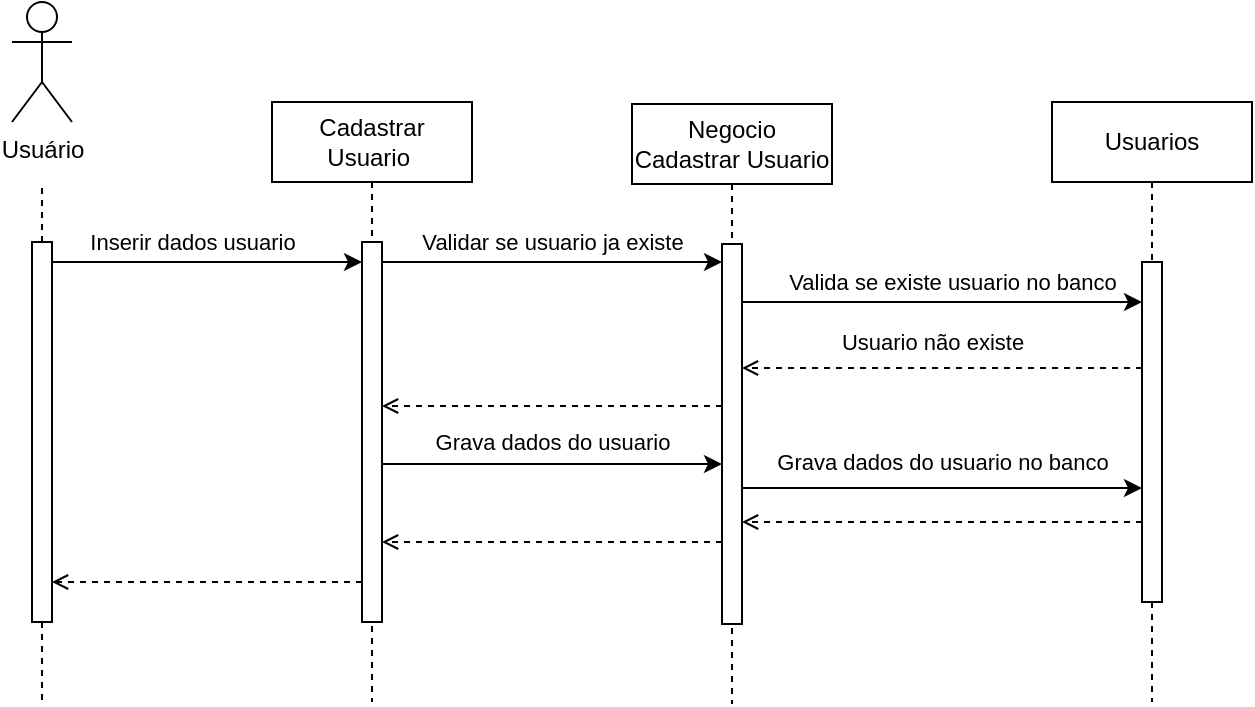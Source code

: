 <mxfile version="21.0.10" type="device"><diagram name="Page-1" id="2YBvvXClWsGukQMizWep"><mxGraphModel dx="1730" dy="1584" grid="1" gridSize="10" guides="1" tooltips="1" connect="1" arrows="1" fold="1" page="1" pageScale="1" pageWidth="850" pageHeight="1100" math="0" shadow="0"><root><mxCell id="0"/><mxCell id="1" parent="0"/><mxCell id="aM9ryv3xv72pqoxQDRHE-1" value="Cadastrar Usuario&amp;nbsp;" style="shape=umlLifeline;perimeter=lifelinePerimeter;whiteSpace=wrap;html=1;container=0;dropTarget=0;collapsible=0;recursiveResize=0;outlineConnect=0;portConstraint=eastwest;newEdgeStyle={&quot;edgeStyle&quot;:&quot;elbowEdgeStyle&quot;,&quot;elbow&quot;:&quot;vertical&quot;,&quot;curved&quot;:0,&quot;rounded&quot;:0};" parent="1" vertex="1"><mxGeometry x="40" y="40" width="100" height="300" as="geometry"/></mxCell><mxCell id="aM9ryv3xv72pqoxQDRHE-2" value="" style="html=1;points=[];perimeter=orthogonalPerimeter;outlineConnect=0;targetShapes=umlLifeline;portConstraint=eastwest;newEdgeStyle={&quot;edgeStyle&quot;:&quot;elbowEdgeStyle&quot;,&quot;elbow&quot;:&quot;vertical&quot;,&quot;curved&quot;:0,&quot;rounded&quot;:0};" parent="aM9ryv3xv72pqoxQDRHE-1" vertex="1"><mxGeometry x="45" y="70" width="10" height="190" as="geometry"/></mxCell><mxCell id="aM9ryv3xv72pqoxQDRHE-5" value="Negocio&lt;br&gt;Cadastrar Usuario" style="shape=umlLifeline;perimeter=lifelinePerimeter;whiteSpace=wrap;html=1;container=0;dropTarget=0;collapsible=0;recursiveResize=0;outlineConnect=0;portConstraint=eastwest;newEdgeStyle={&quot;edgeStyle&quot;:&quot;elbowEdgeStyle&quot;,&quot;elbow&quot;:&quot;vertical&quot;,&quot;curved&quot;:0,&quot;rounded&quot;:0};" parent="1" vertex="1"><mxGeometry x="220" y="41" width="100" height="300" as="geometry"/></mxCell><mxCell id="aM9ryv3xv72pqoxQDRHE-6" value="" style="html=1;points=[];perimeter=orthogonalPerimeter;outlineConnect=0;targetShapes=umlLifeline;portConstraint=eastwest;newEdgeStyle={&quot;edgeStyle&quot;:&quot;elbowEdgeStyle&quot;,&quot;elbow&quot;:&quot;vertical&quot;,&quot;curved&quot;:0,&quot;rounded&quot;:0};" parent="aM9ryv3xv72pqoxQDRHE-5" vertex="1"><mxGeometry x="45" y="70" width="10" height="190" as="geometry"/></mxCell><mxCell id="0tl0580twyws3ABmrivY-3" value="Usuário" style="shape=umlActor;verticalLabelPosition=bottom;verticalAlign=top;html=1;outlineConnect=0;" parent="1" vertex="1"><mxGeometry x="-90" y="-10" width="30" height="60" as="geometry"/></mxCell><mxCell id="0tl0580twyws3ABmrivY-11" style="edgeStyle=elbowEdgeStyle;rounded=0;orthogonalLoop=1;jettySize=auto;html=1;elbow=vertical;curved=0;dashed=1;endArrow=none;endFill=0;" parent="1" source="0tl0580twyws3ABmrivY-9" edge="1"><mxGeometry relative="1" as="geometry"><mxPoint x="-75" y="80" as="targetPoint"/></mxGeometry></mxCell><mxCell id="0tl0580twyws3ABmrivY-12" style="edgeStyle=elbowEdgeStyle;rounded=0;orthogonalLoop=1;jettySize=auto;html=1;elbow=vertical;curved=0;" parent="1" source="0tl0580twyws3ABmrivY-9" target="aM9ryv3xv72pqoxQDRHE-2" edge="1"><mxGeometry relative="1" as="geometry"><Array as="points"><mxPoint y="120"/></Array></mxGeometry></mxCell><mxCell id="0tl0580twyws3ABmrivY-15" value="Inserir dados usuario" style="edgeLabel;html=1;align=center;verticalAlign=middle;resizable=0;points=[];" parent="0tl0580twyws3ABmrivY-12" vertex="1" connectable="0"><mxGeometry x="-0.768" relative="1" as="geometry"><mxPoint x="52" y="-10" as="offset"/></mxGeometry></mxCell><mxCell id="0tl0580twyws3ABmrivY-32" style="edgeStyle=elbowEdgeStyle;rounded=0;orthogonalLoop=1;jettySize=auto;html=1;elbow=vertical;curved=0;dashed=1;endArrow=none;endFill=0;" parent="1" source="0tl0580twyws3ABmrivY-9" edge="1"><mxGeometry relative="1" as="geometry"><mxPoint x="-75" y="340" as="targetPoint"/></mxGeometry></mxCell><mxCell id="0tl0580twyws3ABmrivY-9" value="" style="html=1;points=[];perimeter=orthogonalPerimeter;outlineConnect=0;targetShapes=umlLifeline;portConstraint=eastwest;newEdgeStyle={&quot;edgeStyle&quot;:&quot;elbowEdgeStyle&quot;,&quot;elbow&quot;:&quot;vertical&quot;,&quot;curved&quot;:0,&quot;rounded&quot;:0};" parent="1" vertex="1"><mxGeometry x="-80" y="110" width="10" height="190" as="geometry"/></mxCell><mxCell id="0tl0580twyws3ABmrivY-13" value="Usuarios" style="shape=umlLifeline;perimeter=lifelinePerimeter;whiteSpace=wrap;html=1;container=0;dropTarget=0;collapsible=0;recursiveResize=0;outlineConnect=0;portConstraint=eastwest;newEdgeStyle={&quot;edgeStyle&quot;:&quot;elbowEdgeStyle&quot;,&quot;elbow&quot;:&quot;vertical&quot;,&quot;curved&quot;:0,&quot;rounded&quot;:0};" parent="1" vertex="1"><mxGeometry x="430" y="40" width="100" height="300" as="geometry"/></mxCell><mxCell id="0tl0580twyws3ABmrivY-14" value="" style="html=1;points=[];perimeter=orthogonalPerimeter;outlineConnect=0;targetShapes=umlLifeline;portConstraint=eastwest;newEdgeStyle={&quot;edgeStyle&quot;:&quot;elbowEdgeStyle&quot;,&quot;elbow&quot;:&quot;vertical&quot;,&quot;curved&quot;:0,&quot;rounded&quot;:0};" parent="0tl0580twyws3ABmrivY-13" vertex="1"><mxGeometry x="45" y="80" width="10" height="170" as="geometry"/></mxCell><mxCell id="0tl0580twyws3ABmrivY-18" style="edgeStyle=elbowEdgeStyle;rounded=0;orthogonalLoop=1;jettySize=auto;html=1;elbow=vertical;curved=0;" parent="1" source="aM9ryv3xv72pqoxQDRHE-2" target="aM9ryv3xv72pqoxQDRHE-6" edge="1"><mxGeometry relative="1" as="geometry"><Array as="points"><mxPoint x="180" y="120"/></Array></mxGeometry></mxCell><mxCell id="0tl0580twyws3ABmrivY-19" value="Validar se usuario ja existe" style="edgeLabel;html=1;align=center;verticalAlign=middle;resizable=0;points=[];" parent="0tl0580twyws3ABmrivY-18" vertex="1" connectable="0"><mxGeometry x="-0.141" y="-1" relative="1" as="geometry"><mxPoint x="12" y="-11" as="offset"/></mxGeometry></mxCell><mxCell id="0tl0580twyws3ABmrivY-20" style="edgeStyle=elbowEdgeStyle;rounded=0;orthogonalLoop=1;jettySize=auto;html=1;elbow=vertical;curved=0;" parent="1" source="aM9ryv3xv72pqoxQDRHE-6" target="0tl0580twyws3ABmrivY-14" edge="1"><mxGeometry relative="1" as="geometry"><Array as="points"><mxPoint x="375" y="140"/></Array></mxGeometry></mxCell><mxCell id="0tl0580twyws3ABmrivY-21" value="Valida se existe usuario no banco" style="edgeLabel;html=1;align=center;verticalAlign=middle;resizable=0;points=[];" parent="0tl0580twyws3ABmrivY-20" vertex="1" connectable="0"><mxGeometry x="-0.26" y="-2" relative="1" as="geometry"><mxPoint x="31" y="-12" as="offset"/></mxGeometry></mxCell><mxCell id="0tl0580twyws3ABmrivY-22" style="edgeStyle=elbowEdgeStyle;rounded=0;orthogonalLoop=1;jettySize=auto;html=1;elbow=vertical;curved=0;dashed=1;endArrow=open;endFill=0;" parent="1" edge="1"><mxGeometry relative="1" as="geometry"><mxPoint x="475" y="173" as="sourcePoint"/><mxPoint x="275" y="173" as="targetPoint"/></mxGeometry></mxCell><mxCell id="0tl0580twyws3ABmrivY-23" value="Usuario não existe" style="edgeLabel;html=1;align=center;verticalAlign=middle;resizable=0;points=[];" parent="0tl0580twyws3ABmrivY-22" vertex="1" connectable="0"><mxGeometry x="0.34" y="-2" relative="1" as="geometry"><mxPoint x="29" y="-11" as="offset"/></mxGeometry></mxCell><mxCell id="0tl0580twyws3ABmrivY-25" style="edgeStyle=elbowEdgeStyle;rounded=0;orthogonalLoop=1;jettySize=auto;html=1;elbow=vertical;curved=0;dashed=1;endArrow=open;endFill=0;" parent="1" edge="1"><mxGeometry relative="1" as="geometry"><mxPoint x="265" y="192" as="sourcePoint"/><mxPoint x="95" y="192" as="targetPoint"/></mxGeometry></mxCell><mxCell id="0tl0580twyws3ABmrivY-26" style="edgeStyle=elbowEdgeStyle;rounded=0;orthogonalLoop=1;jettySize=auto;html=1;elbow=vertical;curved=0;" parent="1" edge="1"><mxGeometry relative="1" as="geometry"><mxPoint x="95" y="221" as="sourcePoint"/><mxPoint x="265" y="221" as="targetPoint"/></mxGeometry></mxCell><mxCell id="0tl0580twyws3ABmrivY-27" value="Grava dados do usuario" style="edgeLabel;html=1;align=center;verticalAlign=middle;resizable=0;points=[];" parent="0tl0580twyws3ABmrivY-26" vertex="1" connectable="0"><mxGeometry x="-0.577" relative="1" as="geometry"><mxPoint x="49" y="-11" as="offset"/></mxGeometry></mxCell><mxCell id="0tl0580twyws3ABmrivY-28" value="Grava dados do usuario no banco" style="edgeStyle=elbowEdgeStyle;rounded=0;orthogonalLoop=1;jettySize=auto;html=1;elbow=vertical;curved=0;" parent="1" edge="1"><mxGeometry y="13" relative="1" as="geometry"><mxPoint x="275" y="233" as="sourcePoint"/><mxPoint x="475" y="233" as="targetPoint"/><mxPoint as="offset"/></mxGeometry></mxCell><mxCell id="0tl0580twyws3ABmrivY-29" style="edgeStyle=elbowEdgeStyle;rounded=0;orthogonalLoop=1;jettySize=auto;html=1;elbow=vertical;curved=0;dashed=1;endArrow=open;endFill=0;" parent="1" source="0tl0580twyws3ABmrivY-14" target="aM9ryv3xv72pqoxQDRHE-6" edge="1"><mxGeometry relative="1" as="geometry"><Array as="points"><mxPoint x="375" y="250"/></Array></mxGeometry></mxCell><mxCell id="0tl0580twyws3ABmrivY-30" style="edgeStyle=elbowEdgeStyle;rounded=0;orthogonalLoop=1;jettySize=auto;html=1;elbow=vertical;curved=0;dashed=1;endArrow=open;endFill=0;" parent="1" source="aM9ryv3xv72pqoxQDRHE-6" target="aM9ryv3xv72pqoxQDRHE-2" edge="1"><mxGeometry relative="1" as="geometry"><Array as="points"><mxPoint x="190" y="260"/></Array></mxGeometry></mxCell><mxCell id="0tl0580twyws3ABmrivY-31" style="edgeStyle=elbowEdgeStyle;rounded=0;orthogonalLoop=1;jettySize=auto;html=1;elbow=vertical;curved=0;dashed=1;endArrow=open;endFill=0;" parent="1" source="aM9ryv3xv72pqoxQDRHE-2" target="0tl0580twyws3ABmrivY-9" edge="1"><mxGeometry relative="1" as="geometry"><Array as="points"><mxPoint x="10" y="280"/></Array></mxGeometry></mxCell></root></mxGraphModel></diagram></mxfile>